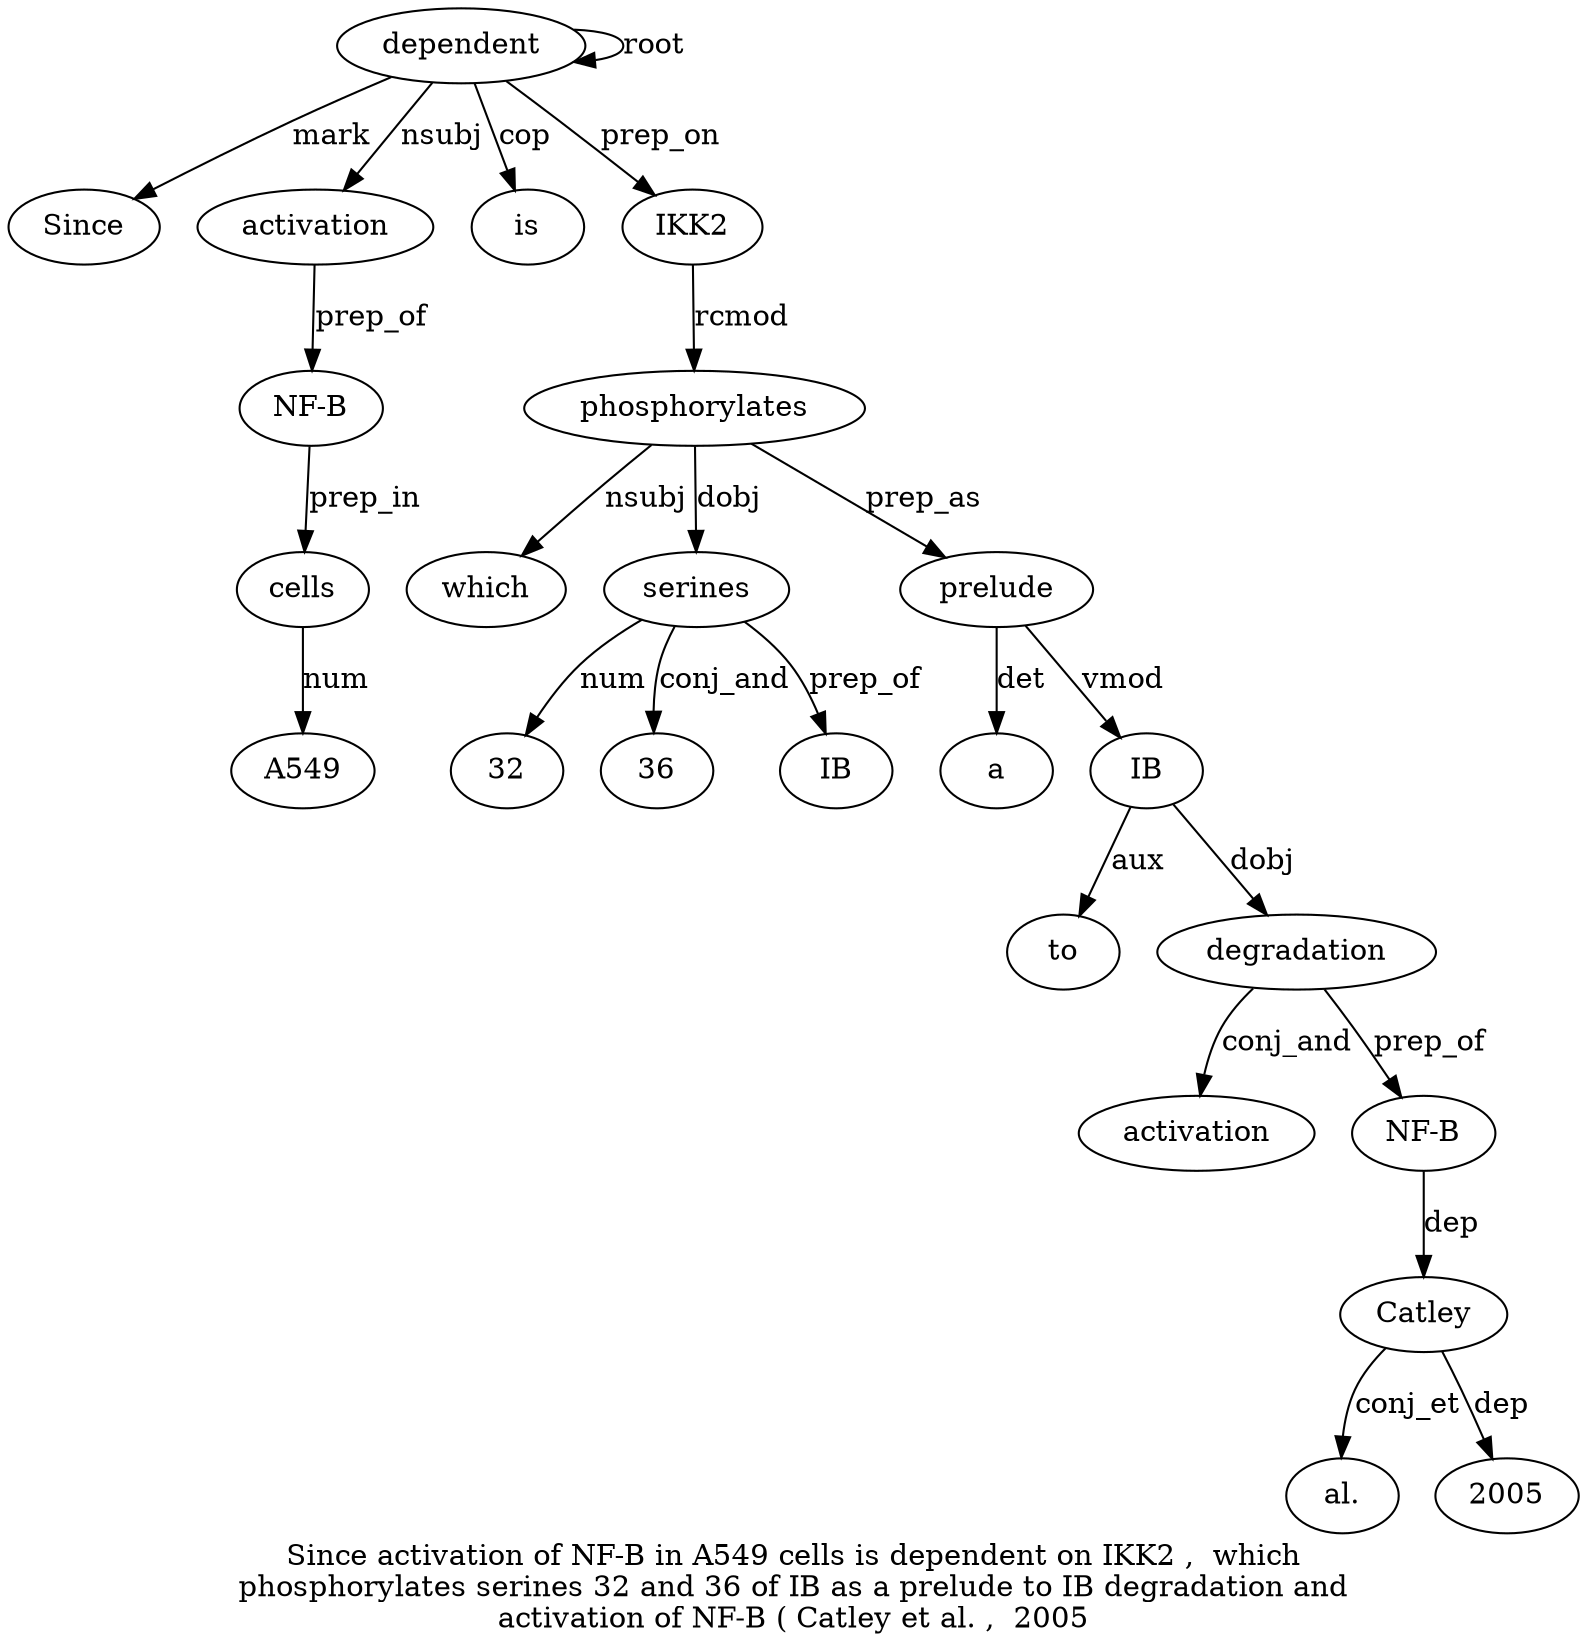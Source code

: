 digraph "Since activation of NF-B in A549 cells is dependent on IKK2 ,  which phosphorylates serines 32 and 36 of IB as a prelude to IB degradation and activation of NF-B ( Catley et al. ,  2005" {
label="Since activation of NF-B in A549 cells is dependent on IKK2 ,  which
phosphorylates serines 32 and 36 of IB as a prelude to IB degradation and
activation of NF-B ( Catley et al. ,  2005";
dependent9 [style=filled, fillcolor=white, label=dependent];
Since1 [style=filled, fillcolor=white, label=Since];
dependent9 -> Since1  [label=mark];
activation2 [style=filled, fillcolor=white, label=activation];
dependent9 -> activation2  [label=nsubj];
"NF-B4" [style=filled, fillcolor=white, label="NF-B"];
activation2 -> "NF-B4"  [label=prep_of];
cells7 [style=filled, fillcolor=white, label=cells];
A5496 [style=filled, fillcolor=white, label=A549];
cells7 -> A5496  [label=num];
"NF-B4" -> cells7  [label=prep_in];
is8 [style=filled, fillcolor=white, label=is];
dependent9 -> is8  [label=cop];
dependent9 -> dependent9  [label=root];
IKK211 [style=filled, fillcolor=white, label=IKK2];
dependent9 -> IKK211  [label=prep_on];
phosphorylates14 [style=filled, fillcolor=white, label=phosphorylates];
which13 [style=filled, fillcolor=white, label=which];
phosphorylates14 -> which13  [label=nsubj];
IKK211 -> phosphorylates14  [label=rcmod];
serines15 [style=filled, fillcolor=white, label=serines];
phosphorylates14 -> serines15  [label=dobj];
3216 [style=filled, fillcolor=white, label=32];
serines15 -> 3216  [label=num];
3618 [style=filled, fillcolor=white, label=36];
serines15 -> 3618  [label=conj_and];
IB20 [style=filled, fillcolor=white, label=IB];
serines15 -> IB20  [label=prep_of];
prelude23 [style=filled, fillcolor=white, label=prelude];
a22 [style=filled, fillcolor=white, label=a];
prelude23 -> a22  [label=det];
phosphorylates14 -> prelude23  [label=prep_as];
IB25 [style=filled, fillcolor=white, label=IB];
to24 [style=filled, fillcolor=white, label=to];
IB25 -> to24  [label=aux];
prelude23 -> IB25  [label=vmod];
degradation26 [style=filled, fillcolor=white, label=degradation];
IB25 -> degradation26  [label=dobj];
activation28 [style=filled, fillcolor=white, label=activation];
degradation26 -> activation28  [label=conj_and];
"NF-B30" [style=filled, fillcolor=white, label="NF-B"];
degradation26 -> "NF-B30"  [label=prep_of];
Catley32 [style=filled, fillcolor=white, label=Catley];
"NF-B30" -> Catley32  [label=dep];
"al.34" [style=filled, fillcolor=white, label="al."];
Catley32 -> "al.34"  [label=conj_et];
200536 [style=filled, fillcolor=white, label=2005];
Catley32 -> 200536  [label=dep];
}
